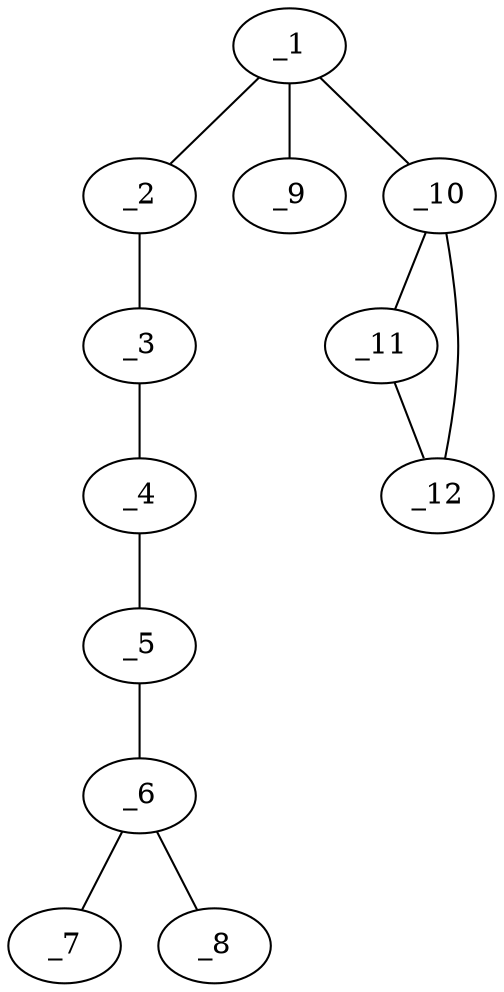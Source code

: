 graph molid651220 {
	_1	 [charge=0,
		chem=1,
		symbol="C  ",
		x="3.866",
		y="1.299"];
	_2	 [charge=0,
		chem=4,
		symbol="N  ",
		x="4.366",
		y="0.433"];
	_1 -- _2	 [valence=2];
	_9	 [charge=0,
		chem=1,
		symbol="C  ",
		x="4.366",
		y="2.1651"];
	_1 -- _9	 [valence=1];
	_10	 [charge=0,
		chem=1,
		symbol="C  ",
		x="2.866",
		y="1.299"];
	_1 -- _10	 [valence=1];
	_3	 [charge=0,
		chem=2,
		symbol="O  ",
		x="5.366",
		y="0.433"];
	_2 -- _3	 [valence=1];
	_4	 [charge=0,
		chem=1,
		symbol="C  ",
		x="5.866",
		y="-0.433"];
	_3 -- _4	 [valence=1];
	_5	 [charge=0,
		chem=1,
		symbol="C  ",
		x="6.866",
		y="-0.433"];
	_4 -- _5	 [valence=1];
	_6	 [charge=0,
		chem=1,
		symbol="C  ",
		x="7.366",
		y="-1.299"];
	_5 -- _6	 [valence=1];
	_7	 [charge=0,
		chem=2,
		symbol="O  ",
		x="8.366",
		y="-1.299"];
	_6 -- _7	 [valence=2];
	_8	 [charge=0,
		chem=2,
		symbol="O  ",
		x="6.866",
		y="-2.1651"];
	_6 -- _8	 [valence=1];
	_11	 [charge=0,
		chem=1,
		symbol="C  ",
		x=2,
		y="0.799"];
	_10 -- _11	 [valence=1];
	_12	 [charge=0,
		chem=1,
		symbol="C  ",
		x=2,
		y="1.799"];
	_10 -- _12	 [valence=1];
	_11 -- _12	 [valence=1];
}
